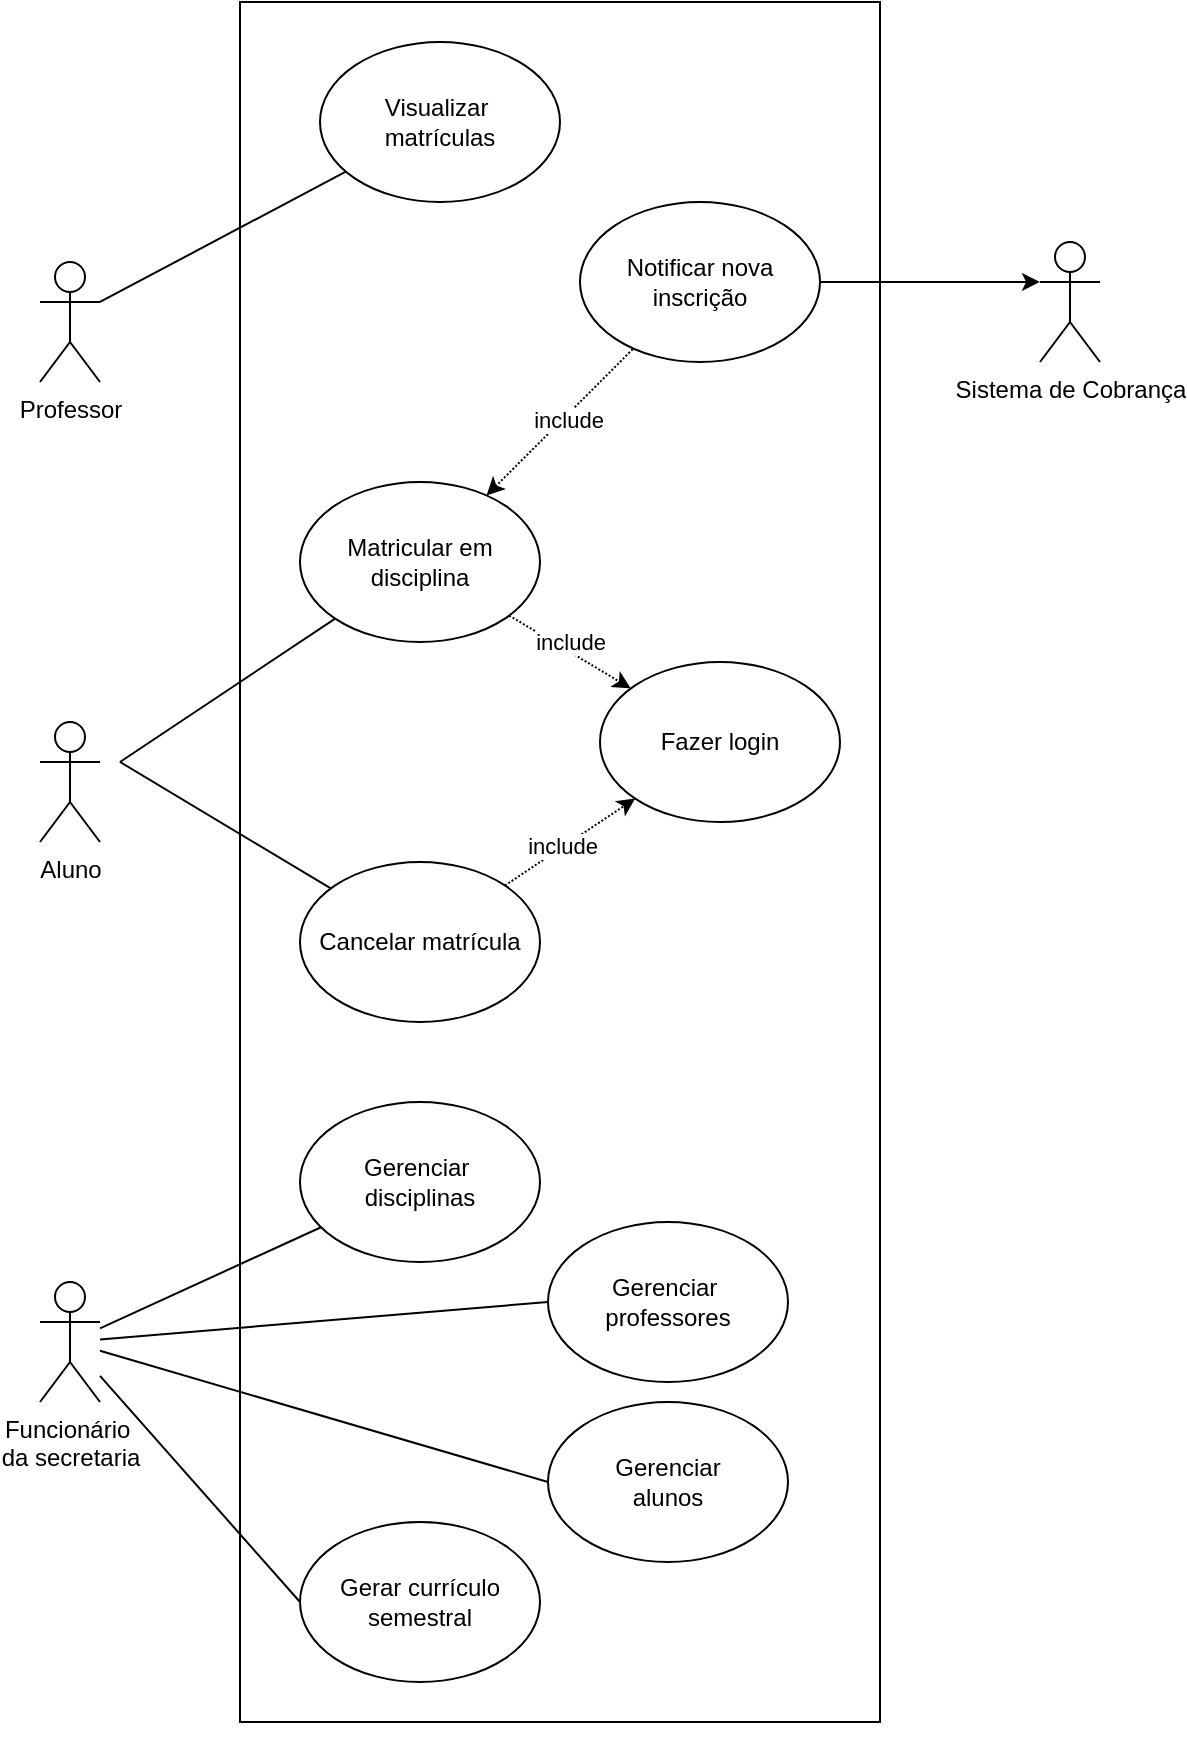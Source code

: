 <mxfile version="21.6.8" type="device">
  <diagram name="Página-1" id="qKSfeTDRGG3xi8-z3TqL">
    <mxGraphModel dx="1430" dy="1735" grid="1" gridSize="10" guides="1" tooltips="1" connect="1" arrows="1" fold="1" page="1" pageScale="1" pageWidth="827" pageHeight="1169" math="0" shadow="0">
      <root>
        <mxCell id="0" />
        <mxCell id="1" parent="0" />
        <mxCell id="IYeIHnDfgJDjdujtJZNO-1" value="" style="rounded=0;whiteSpace=wrap;html=1;movable=1;resizable=1;rotatable=1;deletable=1;editable=1;locked=0;connectable=1;fontFamily=Helvetica;" parent="1" vertex="1">
          <mxGeometry x="260" y="-940" width="320" height="860" as="geometry" />
        </mxCell>
        <mxCell id="IYeIHnDfgJDjdujtJZNO-35" style="rounded=0;orthogonalLoop=1;jettySize=auto;html=1;dashed=1;dashPattern=1 1;startArrow=classic;startFill=1;endArrow=none;endFill=0;fontFamily=Helvetica;" parent="1" source="IYeIHnDfgJDjdujtJZNO-2" target="IYeIHnDfgJDjdujtJZNO-30" edge="1">
          <mxGeometry relative="1" as="geometry" />
        </mxCell>
        <mxCell id="IYeIHnDfgJDjdujtJZNO-36" value="include" style="edgeLabel;html=1;align=center;verticalAlign=middle;resizable=0;points=[];fontFamily=Helvetica;" parent="IYeIHnDfgJDjdujtJZNO-35" vertex="1" connectable="0">
          <mxGeometry x="0.282" y="-5" relative="1" as="geometry">
            <mxPoint x="-10" y="6" as="offset" />
          </mxGeometry>
        </mxCell>
        <mxCell id="IYeIHnDfgJDjdujtJZNO-43" style="rounded=0;orthogonalLoop=1;jettySize=auto;html=1;dashed=1;dashPattern=1 1;fontFamily=Helvetica;" parent="1" source="IYeIHnDfgJDjdujtJZNO-2" target="IYeIHnDfgJDjdujtJZNO-39" edge="1">
          <mxGeometry relative="1" as="geometry" />
        </mxCell>
        <mxCell id="IYeIHnDfgJDjdujtJZNO-44" value="include" style="edgeLabel;html=1;align=center;verticalAlign=middle;resizable=0;points=[];fontFamily=Helvetica;" parent="IYeIHnDfgJDjdujtJZNO-43" vertex="1" connectable="0">
          <mxGeometry x="0.069" y="1" relative="1" as="geometry">
            <mxPoint x="-3" y="-6" as="offset" />
          </mxGeometry>
        </mxCell>
        <mxCell id="IYeIHnDfgJDjdujtJZNO-2" value="Matricular em disciplina" style="ellipse;whiteSpace=wrap;html=1;fontFamily=Helvetica;" parent="1" vertex="1">
          <mxGeometry x="290" y="-700" width="120" height="80" as="geometry" />
        </mxCell>
        <mxCell id="IYeIHnDfgJDjdujtJZNO-4" value="Aluno" style="shape=umlActor;verticalLabelPosition=bottom;verticalAlign=top;html=1;outlineConnect=0;" parent="1" vertex="1">
          <mxGeometry x="160" y="-580" width="30" height="60" as="geometry" />
        </mxCell>
        <mxCell id="IYeIHnDfgJDjdujtJZNO-11" value="" style="endArrow=none;html=1;rounded=0;fontFamily=Helvetica;" parent="1" target="IYeIHnDfgJDjdujtJZNO-2" edge="1">
          <mxGeometry width="50" height="50" relative="1" as="geometry">
            <mxPoint x="200" y="-560" as="sourcePoint" />
            <mxPoint x="250" y="-610" as="targetPoint" />
          </mxGeometry>
        </mxCell>
        <mxCell id="IYeIHnDfgJDjdujtJZNO-25" style="rounded=0;orthogonalLoop=1;jettySize=auto;html=1;endArrow=none;endFill=0;fontFamily=Helvetica;" parent="1" source="IYeIHnDfgJDjdujtJZNO-24" edge="1">
          <mxGeometry relative="1" as="geometry">
            <mxPoint x="200" y="-560" as="targetPoint" />
          </mxGeometry>
        </mxCell>
        <mxCell id="IYeIHnDfgJDjdujtJZNO-45" style="rounded=0;orthogonalLoop=1;jettySize=auto;html=1;dashed=1;dashPattern=1 1;fontFamily=Helvetica;" parent="1" source="IYeIHnDfgJDjdujtJZNO-24" target="IYeIHnDfgJDjdujtJZNO-39" edge="1">
          <mxGeometry relative="1" as="geometry" />
        </mxCell>
        <mxCell id="IYeIHnDfgJDjdujtJZNO-46" value="include" style="edgeLabel;html=1;align=center;verticalAlign=middle;resizable=0;points=[];fontFamily=Helvetica;" parent="IYeIHnDfgJDjdujtJZNO-45" vertex="1" connectable="0">
          <mxGeometry x="-0.12" y="1" relative="1" as="geometry">
            <mxPoint as="offset" />
          </mxGeometry>
        </mxCell>
        <mxCell id="IYeIHnDfgJDjdujtJZNO-24" value="Cancelar matrícula" style="ellipse;whiteSpace=wrap;html=1;fontFamily=Helvetica;" parent="1" vertex="1">
          <mxGeometry x="290" y="-510" width="120" height="80" as="geometry" />
        </mxCell>
        <mxCell id="IYeIHnDfgJDjdujtJZNO-26" value="Sistema de Cobrança" style="shape=umlActor;verticalLabelPosition=bottom;verticalAlign=top;html=1;outlineConnect=0;fontFamily=Helvetica;" parent="1" vertex="1">
          <mxGeometry x="660" y="-820" width="30" height="60" as="geometry" />
        </mxCell>
        <mxCell id="IYeIHnDfgJDjdujtJZNO-33" style="rounded=0;orthogonalLoop=1;jettySize=auto;html=1;entryX=0;entryY=0.333;entryDx=0;entryDy=0;entryPerimeter=0;fontFamily=Helvetica;" parent="1" source="IYeIHnDfgJDjdujtJZNO-30" target="IYeIHnDfgJDjdujtJZNO-26" edge="1">
          <mxGeometry relative="1" as="geometry" />
        </mxCell>
        <mxCell id="IYeIHnDfgJDjdujtJZNO-30" value="Notificar nova inscrição" style="ellipse;whiteSpace=wrap;html=1;fontFamily=Helvetica;" parent="1" vertex="1">
          <mxGeometry x="430" y="-840" width="120" height="80" as="geometry" />
        </mxCell>
        <mxCell id="IYeIHnDfgJDjdujtJZNO-39" value="Fazer login" style="ellipse;whiteSpace=wrap;html=1;fontFamily=Helvetica;" parent="1" vertex="1">
          <mxGeometry x="440" y="-610" width="120" height="80" as="geometry" />
        </mxCell>
        <mxCell id="IYeIHnDfgJDjdujtJZNO-48" value="Professor" style="shape=umlActor;verticalLabelPosition=bottom;verticalAlign=top;html=1;outlineConnect=0;" parent="1" vertex="1">
          <mxGeometry x="160" y="-810" width="30" height="60" as="geometry" />
        </mxCell>
        <mxCell id="IYeIHnDfgJDjdujtJZNO-50" style="rounded=0;orthogonalLoop=1;jettySize=auto;html=1;entryX=1;entryY=0.333;entryDx=0;entryDy=0;entryPerimeter=0;endArrow=none;endFill=0;fontFamily=Helvetica;" parent="1" source="IYeIHnDfgJDjdujtJZNO-49" target="IYeIHnDfgJDjdujtJZNO-48" edge="1">
          <mxGeometry relative="1" as="geometry" />
        </mxCell>
        <mxCell id="IYeIHnDfgJDjdujtJZNO-49" value="&lt;div&gt;Visualizar&amp;nbsp;&lt;/div&gt;&lt;div&gt;matrículas&lt;/div&gt;" style="ellipse;whiteSpace=wrap;html=1;fontFamily=Helvetica;" parent="1" vertex="1">
          <mxGeometry x="300" y="-920" width="120" height="80" as="geometry" />
        </mxCell>
        <mxCell id="JQ9B8enjEjQO0IB_QK0i-1" style="edgeStyle=orthogonalEdgeStyle;rounded=0;orthogonalLoop=1;jettySize=auto;html=1;exitX=0.5;exitY=1;exitDx=0;exitDy=0;fontFamily=Helvetica;" edge="1" parent="1" source="IYeIHnDfgJDjdujtJZNO-1" target="IYeIHnDfgJDjdujtJZNO-1">
          <mxGeometry relative="1" as="geometry" />
        </mxCell>
        <mxCell id="JQ9B8enjEjQO0IB_QK0i-7" style="rounded=0;orthogonalLoop=1;jettySize=auto;html=1;endArrow=none;endFill=0;" edge="1" parent="1" source="JQ9B8enjEjQO0IB_QK0i-2" target="JQ9B8enjEjQO0IB_QK0i-3">
          <mxGeometry relative="1" as="geometry" />
        </mxCell>
        <mxCell id="JQ9B8enjEjQO0IB_QK0i-8" style="rounded=0;orthogonalLoop=1;jettySize=auto;html=1;entryX=0;entryY=0.5;entryDx=0;entryDy=0;startArrow=none;startFill=0;endArrow=none;endFill=0;" edge="1" parent="1" source="JQ9B8enjEjQO0IB_QK0i-2" target="JQ9B8enjEjQO0IB_QK0i-4">
          <mxGeometry relative="1" as="geometry" />
        </mxCell>
        <mxCell id="JQ9B8enjEjQO0IB_QK0i-9" style="rounded=0;orthogonalLoop=1;jettySize=auto;html=1;entryX=0;entryY=0.5;entryDx=0;entryDy=0;endArrow=none;endFill=0;" edge="1" parent="1" source="JQ9B8enjEjQO0IB_QK0i-2" target="JQ9B8enjEjQO0IB_QK0i-5">
          <mxGeometry relative="1" as="geometry" />
        </mxCell>
        <mxCell id="JQ9B8enjEjQO0IB_QK0i-10" style="rounded=0;orthogonalLoop=1;jettySize=auto;html=1;entryX=0;entryY=0.5;entryDx=0;entryDy=0;endArrow=none;endFill=0;" edge="1" parent="1" source="JQ9B8enjEjQO0IB_QK0i-2" target="JQ9B8enjEjQO0IB_QK0i-6">
          <mxGeometry relative="1" as="geometry" />
        </mxCell>
        <mxCell id="JQ9B8enjEjQO0IB_QK0i-2" value="&lt;div&gt;Funcionário&amp;nbsp;&lt;/div&gt;&lt;div&gt;da secretaria&lt;/div&gt;" style="shape=umlActor;verticalLabelPosition=bottom;verticalAlign=top;html=1;outlineConnect=0;" vertex="1" parent="1">
          <mxGeometry x="160" y="-300" width="30" height="60" as="geometry" />
        </mxCell>
        <mxCell id="JQ9B8enjEjQO0IB_QK0i-3" value="&lt;div&gt;Gerenciar&amp;nbsp;&lt;/div&gt;&lt;div&gt;disciplinas&lt;/div&gt;" style="ellipse;whiteSpace=wrap;html=1;fontFamily=Helvetica;" vertex="1" parent="1">
          <mxGeometry x="290" y="-390" width="120" height="80" as="geometry" />
        </mxCell>
        <mxCell id="JQ9B8enjEjQO0IB_QK0i-4" value="&lt;div&gt;Gerenciar&amp;nbsp;&lt;/div&gt;&lt;div&gt;professores&lt;/div&gt;" style="ellipse;whiteSpace=wrap;html=1;fontFamily=Helvetica;" vertex="1" parent="1">
          <mxGeometry x="414" y="-330" width="120" height="80" as="geometry" />
        </mxCell>
        <mxCell id="JQ9B8enjEjQO0IB_QK0i-5" value="Gerar currículo semestral" style="ellipse;whiteSpace=wrap;html=1;fontFamily=Helvetica;" vertex="1" parent="1">
          <mxGeometry x="290" y="-180" width="120" height="80" as="geometry" />
        </mxCell>
        <mxCell id="JQ9B8enjEjQO0IB_QK0i-6" value="&lt;div&gt;Gerenciar&lt;/div&gt;&lt;div&gt;alunos&lt;br&gt;&lt;/div&gt;" style="ellipse;whiteSpace=wrap;html=1;fontFamily=Helvetica;" vertex="1" parent="1">
          <mxGeometry x="414" y="-240" width="120" height="80" as="geometry" />
        </mxCell>
      </root>
    </mxGraphModel>
  </diagram>
</mxfile>
